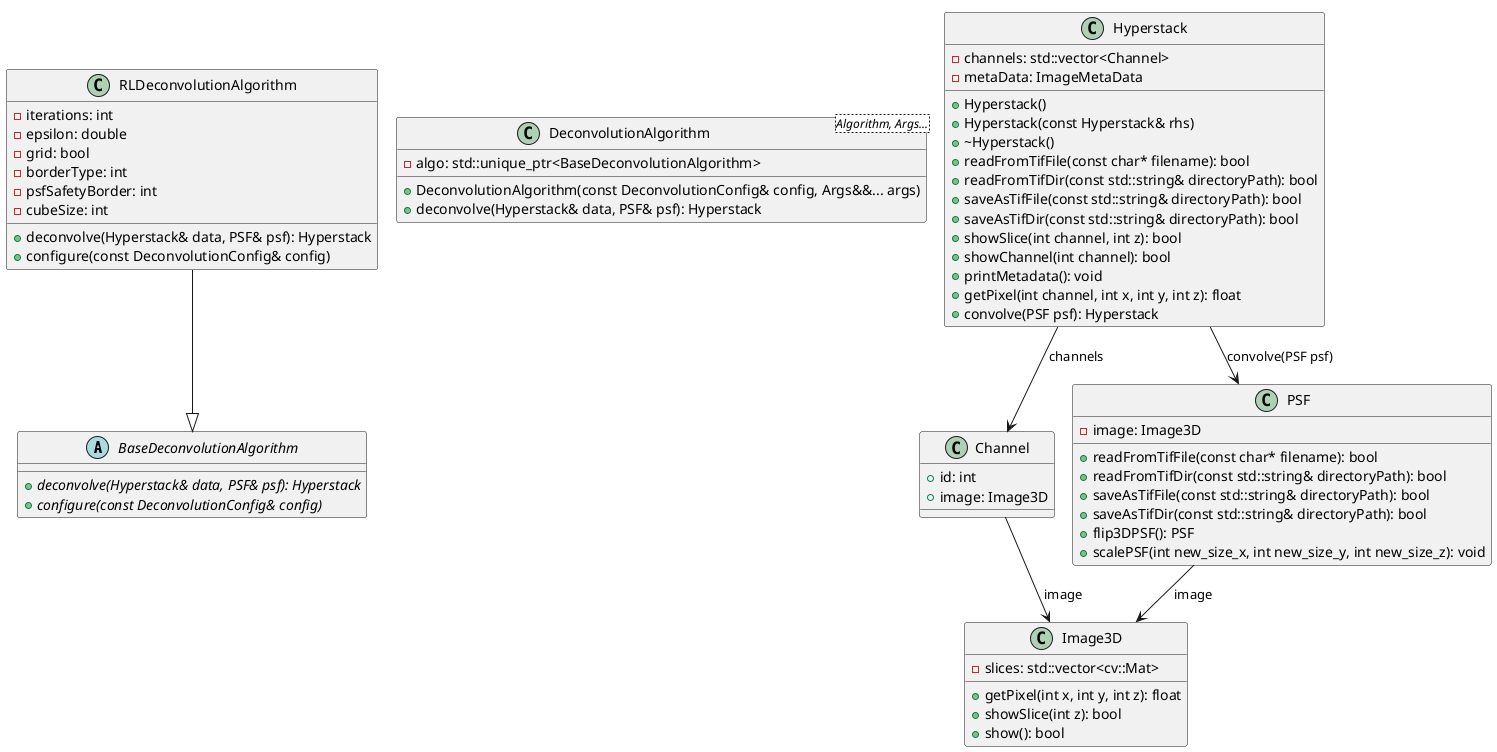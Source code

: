 @startuml
!pragma layout smetana

' Klasse BaseDeconvolutionAlgorithm
abstract class BaseDeconvolutionAlgorithm {
    {abstract} +deconvolve(Hyperstack& data, PSF& psf): Hyperstack
    {abstract} +configure(const DeconvolutionConfig& config)
}

' Klasse RLDeconvolutionAlgorithm, die von BaseDeconvolutionAlgorithm erbt
class RLDeconvolutionAlgorithm {
    +deconvolve(Hyperstack& data, PSF& psf): Hyperstack
    +configure(const DeconvolutionConfig& config)
    -iterations: int
    -epsilon: double
    -grid: bool
    -borderType: int
    -psfSafetyBorder: int
    -cubeSize: int
}

' Template-Klasse DeconvolutionAlgorithm
class DeconvolutionAlgorithm<Algorithm, Args...> {
    +DeconvolutionAlgorithm(const DeconvolutionConfig& config, Args&&... args)
    +deconvolve(Hyperstack& data, PSF& psf): Hyperstack
    -algo: std::unique_ptr<BaseDeconvolutionAlgorithm>
}

' Vererbung RLDeconvolutionAlgorithm -> BaseDeconvolutionAlgorithm
RLDeconvolutionAlgorithm --|> BaseDeconvolutionAlgorithm


' Klasse Image3D
class Image3D {
    +getPixel(int x, int y, int z): float
    +showSlice(int z): bool
    +show(): bool
    -slices: std::vector<cv::Mat>
}

' Klasse Channel
class Channel {
    +id: int
    +image: Image3D
}

' Klasse Hyperstack
class Hyperstack {
    +Hyperstack()
    +Hyperstack(const Hyperstack& rhs)
    +~Hyperstack()
    +readFromTifFile(const char* filename): bool
    +readFromTifDir(const std::string& directoryPath): bool
    +saveAsTifFile(const std::string& directoryPath): bool
    +saveAsTifDir(const std::string& directoryPath): bool
    +showSlice(int channel, int z): bool
    +showChannel(int channel): bool
    +printMetadata(): void
    +getPixel(int channel, int x, int y, int z): float
    +convolve(PSF psf): Hyperstack
    -channels: std::vector<Channel>
    -metaData: ImageMetaData
}

' Klasse PSF
class PSF {
    +readFromTifFile(const char* filename): bool
    +readFromTifDir(const std::string& directoryPath): bool
    +saveAsTifFile(const std::string& directoryPath): bool
    +saveAsTifDir(const std::string& directoryPath): bool
    +flip3DPSF(): PSF
    +scalePSF(int new_size_x, int new_size_y, int new_size_z): void
    -image: Image3D
}

' Beziehungen zwischen den Klassen
Hyperstack --> Channel : "channels"
Channel --> Image3D : "image"
PSF --> Image3D : "image"
Hyperstack --> PSF : "convolve(PSF psf)"

@enduml

